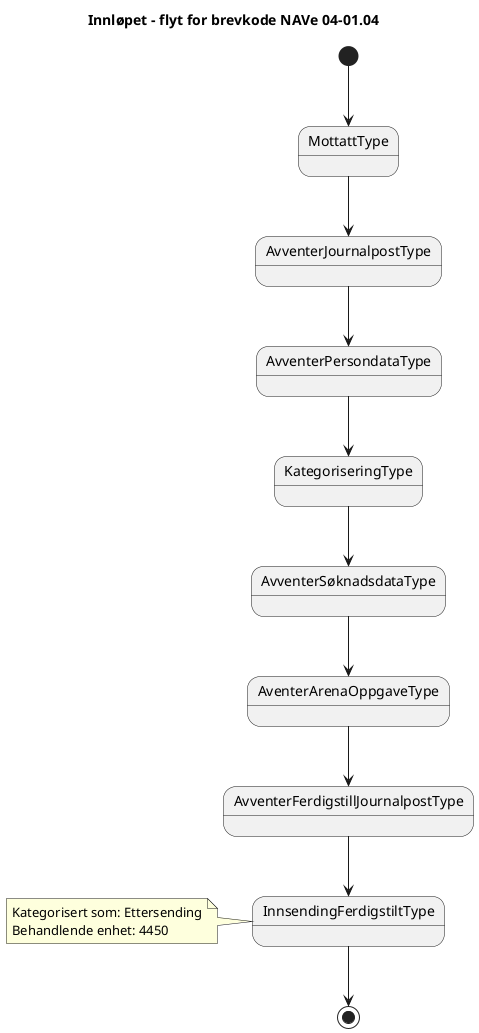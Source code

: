 @startuml
title 
Innløpet – flyt for brevkode NAVe 04-01.04
end title           
[*]-->MottattType
MottattType --> AvventerJournalpostType
AvventerJournalpostType --> AvventerPersondataType
AvventerPersondataType --> KategoriseringType
KategoriseringType --> AvventerSøknadsdataType
AvventerSøknadsdataType --> AventerArenaOppgaveType
AventerArenaOppgaveType --> AvventerFerdigstillJournalpostType
AvventerFerdigstillJournalpostType --> InnsendingFerdigstiltType
InnsendingFerdigstiltType--> [*]
note left of InnsendingFerdigstiltType
Kategorisert som: Ettersending
Behandlende enhet: 4450  
end note
@enduml